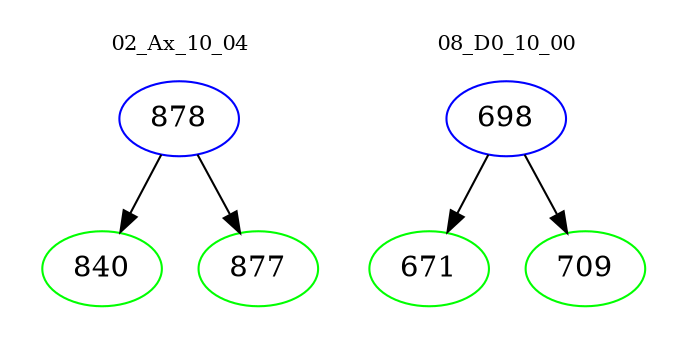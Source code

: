 digraph{
subgraph cluster_0 {
color = white
label = "02_Ax_10_04";
fontsize=10;
T0_878 [label="878", color="blue"]
T0_878 -> T0_840 [color="black"]
T0_840 [label="840", color="green"]
T0_878 -> T0_877 [color="black"]
T0_877 [label="877", color="green"]
}
subgraph cluster_1 {
color = white
label = "08_D0_10_00";
fontsize=10;
T1_698 [label="698", color="blue"]
T1_698 -> T1_671 [color="black"]
T1_671 [label="671", color="green"]
T1_698 -> T1_709 [color="black"]
T1_709 [label="709", color="green"]
}
}
